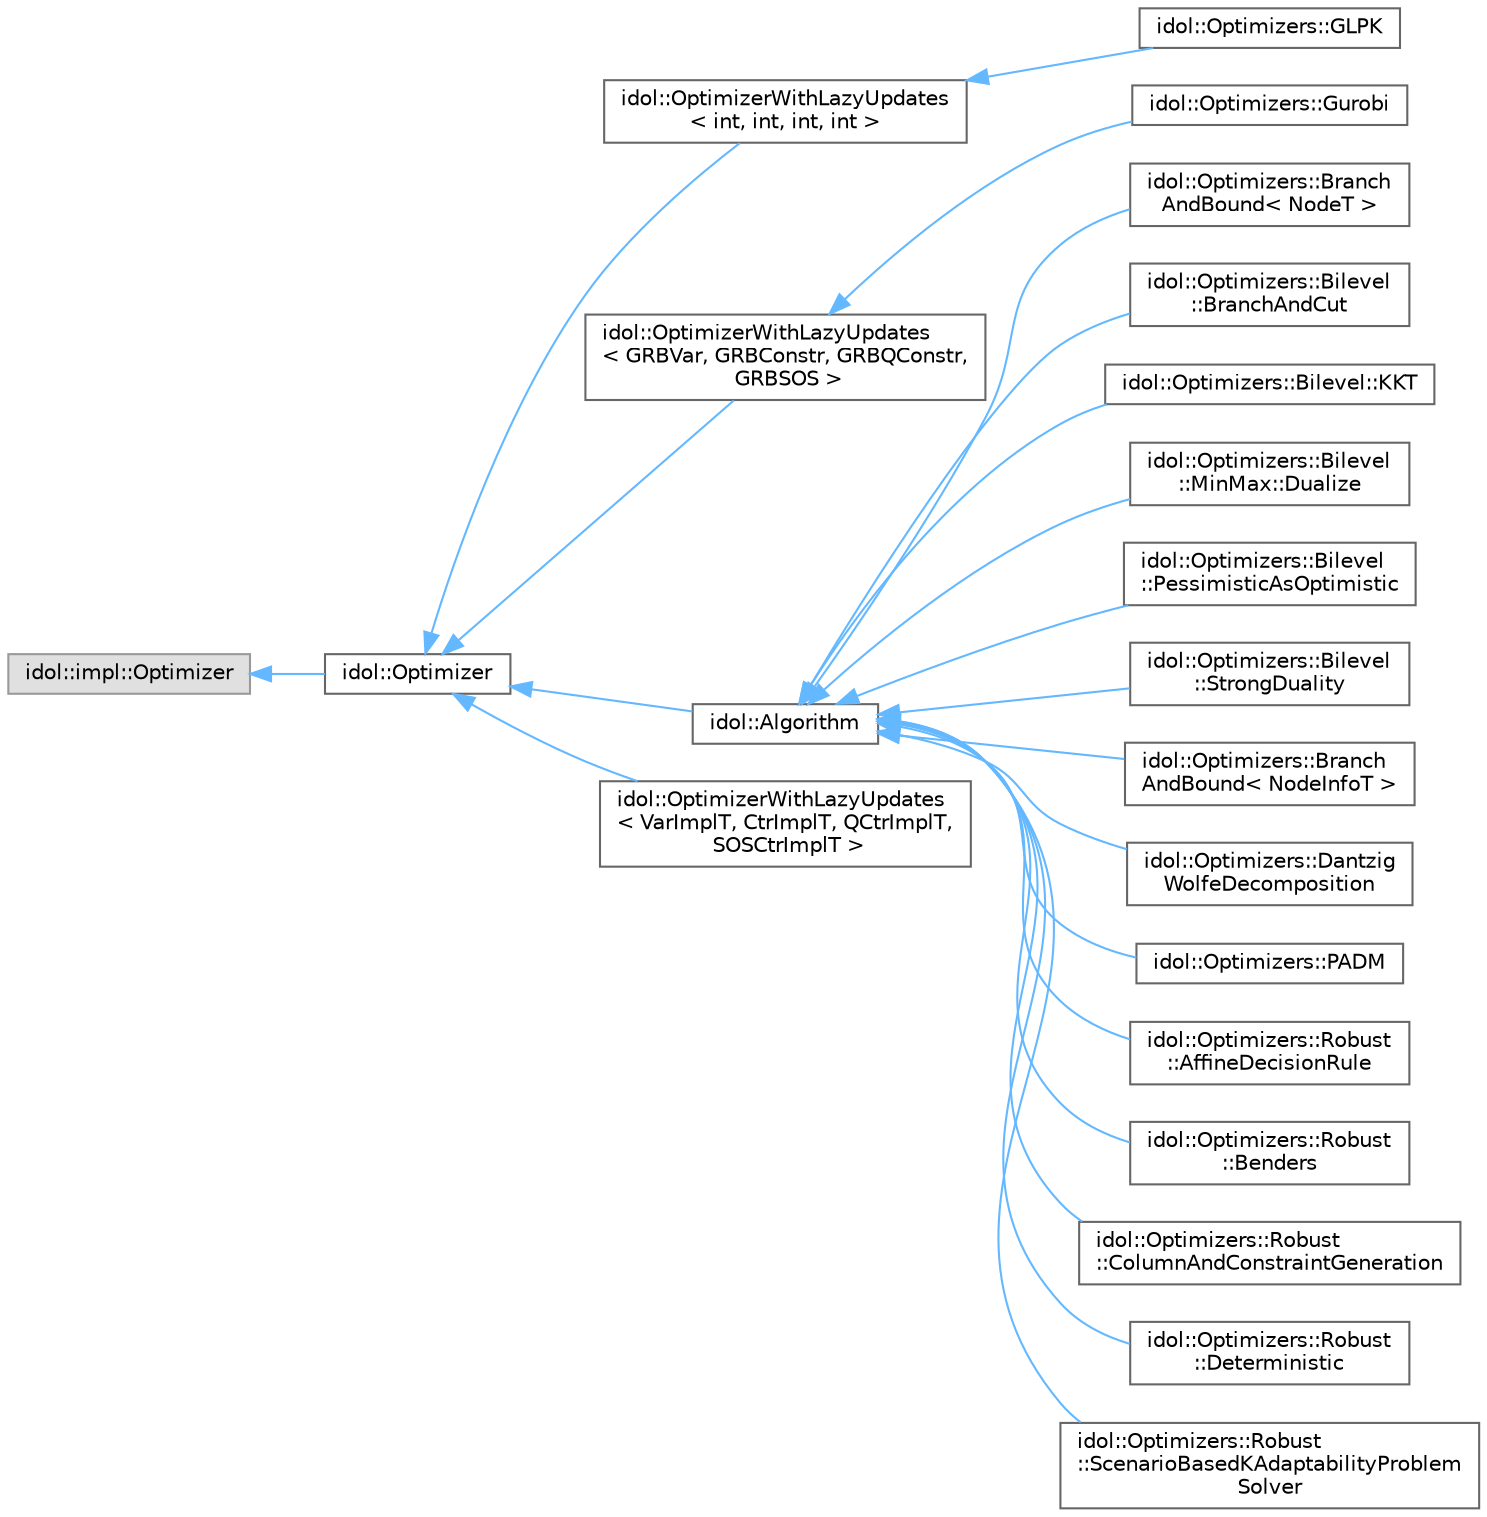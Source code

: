 digraph "Graphical Class Hierarchy"
{
 // LATEX_PDF_SIZE
  bgcolor="transparent";
  edge [fontname=Helvetica,fontsize=10,labelfontname=Helvetica,labelfontsize=10];
  node [fontname=Helvetica,fontsize=10,shape=box,height=0.2,width=0.4];
  rankdir="LR";
  Node0 [id="Node000000",label="idol::impl::Optimizer",height=0.2,width=0.4,color="grey60", fillcolor="#E0E0E0", style="filled",tooltip=" "];
  Node0 -> Node1 [id="edge65_Node000000_Node000001",dir="back",color="steelblue1",style="solid",tooltip=" "];
  Node1 [id="Node000001",label="idol::Optimizer",height=0.2,width=0.4,color="grey40", fillcolor="white", style="filled",URL="$classidol_1_1Optimizer.html",tooltip=" "];
  Node1 -> Node2 [id="edge66_Node000001_Node000002",dir="back",color="steelblue1",style="solid",tooltip=" "];
  Node2 [id="Node000002",label="idol::OptimizerWithLazyUpdates\l\< int, int, int, int \>",height=0.2,width=0.4,color="grey40", fillcolor="white", style="filled",URL="$classidol_1_1OptimizerWithLazyUpdates.html",tooltip=" "];
  Node2 -> Node3 [id="edge67_Node000002_Node000003",dir="back",color="steelblue1",style="solid",tooltip=" "];
  Node3 [id="Node000003",label="idol::Optimizers::GLPK",height=0.2,width=0.4,color="grey40", fillcolor="white", style="filled",URL="$classidol_1_1Optimizers_1_1GLPK.html",tooltip=" "];
  Node1 -> Node4 [id="edge68_Node000001_Node000004",dir="back",color="steelblue1",style="solid",tooltip=" "];
  Node4 [id="Node000004",label="idol::OptimizerWithLazyUpdates\l\< GRBVar, GRBConstr, GRBQConstr,\l GRBSOS \>",height=0.2,width=0.4,color="grey40", fillcolor="white", style="filled",URL="$classidol_1_1OptimizerWithLazyUpdates.html",tooltip=" "];
  Node4 -> Node5 [id="edge69_Node000004_Node000005",dir="back",color="steelblue1",style="solid",tooltip=" "];
  Node5 [id="Node000005",label="idol::Optimizers::Gurobi",height=0.2,width=0.4,color="grey40", fillcolor="white", style="filled",URL="$classidol_1_1Optimizers_1_1Gurobi.html",tooltip=" "];
  Node1 -> Node6 [id="edge70_Node000001_Node000006",dir="back",color="steelblue1",style="solid",tooltip=" "];
  Node6 [id="Node000006",label="idol::Algorithm",height=0.2,width=0.4,color="grey40", fillcolor="white", style="filled",URL="$classidol_1_1Algorithm.html",tooltip=" "];
  Node6 -> Node7 [id="edge71_Node000006_Node000007",dir="back",color="steelblue1",style="solid",tooltip=" "];
  Node7 [id="Node000007",label="idol::Optimizers::Branch\lAndBound\< NodeT \>",height=0.2,width=0.4,color="grey40", fillcolor="white", style="filled",URL="$classidol_1_1Optimizers_1_1BranchAndBound.html",tooltip=" "];
  Node6 -> Node8 [id="edge72_Node000006_Node000008",dir="back",color="steelblue1",style="solid",tooltip=" "];
  Node8 [id="Node000008",label="idol::Optimizers::Bilevel\l::BranchAndCut",height=0.2,width=0.4,color="grey40", fillcolor="white", style="filled",URL="$classidol_1_1Optimizers_1_1Bilevel_1_1BranchAndCut.html",tooltip=" "];
  Node6 -> Node9 [id="edge73_Node000006_Node000009",dir="back",color="steelblue1",style="solid",tooltip=" "];
  Node9 [id="Node000009",label="idol::Optimizers::Bilevel::KKT",height=0.2,width=0.4,color="grey40", fillcolor="white", style="filled",URL="$classidol_1_1Optimizers_1_1Bilevel_1_1KKT.html",tooltip=" "];
  Node6 -> Node10 [id="edge74_Node000006_Node000010",dir="back",color="steelblue1",style="solid",tooltip=" "];
  Node10 [id="Node000010",label="idol::Optimizers::Bilevel\l::MinMax::Dualize",height=0.2,width=0.4,color="grey40", fillcolor="white", style="filled",URL="$classidol_1_1Optimizers_1_1Bilevel_1_1MinMax_1_1Dualize.html",tooltip=" "];
  Node6 -> Node11 [id="edge75_Node000006_Node000011",dir="back",color="steelblue1",style="solid",tooltip=" "];
  Node11 [id="Node000011",label="idol::Optimizers::Bilevel\l::PessimisticAsOptimistic",height=0.2,width=0.4,color="grey40", fillcolor="white", style="filled",URL="$classidol_1_1Optimizers_1_1Bilevel_1_1PessimisticAsOptimistic.html",tooltip=" "];
  Node6 -> Node12 [id="edge76_Node000006_Node000012",dir="back",color="steelblue1",style="solid",tooltip=" "];
  Node12 [id="Node000012",label="idol::Optimizers::Bilevel\l::StrongDuality",height=0.2,width=0.4,color="grey40", fillcolor="white", style="filled",URL="$classidol_1_1Optimizers_1_1Bilevel_1_1StrongDuality.html",tooltip=" "];
  Node6 -> Node13 [id="edge77_Node000006_Node000013",dir="back",color="steelblue1",style="solid",tooltip=" "];
  Node13 [id="Node000013",label="idol::Optimizers::Branch\lAndBound\< NodeInfoT \>",height=0.2,width=0.4,color="grey40", fillcolor="white", style="filled",URL="$classidol_1_1Optimizers_1_1BranchAndBound.html",tooltip=" "];
  Node6 -> Node14 [id="edge78_Node000006_Node000014",dir="back",color="steelblue1",style="solid",tooltip=" "];
  Node14 [id="Node000014",label="idol::Optimizers::Dantzig\lWolfeDecomposition",height=0.2,width=0.4,color="grey40", fillcolor="white", style="filled",URL="$classidol_1_1Optimizers_1_1DantzigWolfeDecomposition.html",tooltip=" "];
  Node6 -> Node15 [id="edge79_Node000006_Node000015",dir="back",color="steelblue1",style="solid",tooltip=" "];
  Node15 [id="Node000015",label="idol::Optimizers::PADM",height=0.2,width=0.4,color="grey40", fillcolor="white", style="filled",URL="$classidol_1_1Optimizers_1_1PADM.html",tooltip=" "];
  Node6 -> Node16 [id="edge80_Node000006_Node000016",dir="back",color="steelblue1",style="solid",tooltip=" "];
  Node16 [id="Node000016",label="idol::Optimizers::Robust\l::AffineDecisionRule",height=0.2,width=0.4,color="grey40", fillcolor="white", style="filled",URL="$classidol_1_1Optimizers_1_1Robust_1_1AffineDecisionRule.html",tooltip=" "];
  Node6 -> Node17 [id="edge81_Node000006_Node000017",dir="back",color="steelblue1",style="solid",tooltip=" "];
  Node17 [id="Node000017",label="idol::Optimizers::Robust\l::Benders",height=0.2,width=0.4,color="grey40", fillcolor="white", style="filled",URL="$classidol_1_1Optimizers_1_1Robust_1_1Benders.html",tooltip=" "];
  Node6 -> Node18 [id="edge82_Node000006_Node000018",dir="back",color="steelblue1",style="solid",tooltip=" "];
  Node18 [id="Node000018",label="idol::Optimizers::Robust\l::ColumnAndConstraintGeneration",height=0.2,width=0.4,color="grey40", fillcolor="white", style="filled",URL="$classidol_1_1Optimizers_1_1Robust_1_1ColumnAndConstraintGeneration.html",tooltip=" "];
  Node6 -> Node19 [id="edge83_Node000006_Node000019",dir="back",color="steelblue1",style="solid",tooltip=" "];
  Node19 [id="Node000019",label="idol::Optimizers::Robust\l::Deterministic",height=0.2,width=0.4,color="grey40", fillcolor="white", style="filled",URL="$classidol_1_1Optimizers_1_1Robust_1_1Deterministic.html",tooltip=" "];
  Node6 -> Node20 [id="edge84_Node000006_Node000020",dir="back",color="steelblue1",style="solid",tooltip=" "];
  Node20 [id="Node000020",label="idol::Optimizers::Robust\l::ScenarioBasedKAdaptabilityProblem\lSolver",height=0.2,width=0.4,color="grey40", fillcolor="white", style="filled",URL="$classidol_1_1Optimizers_1_1Robust_1_1ScenarioBasedKAdaptabilityProblemSolver.html",tooltip=" "];
  Node1 -> Node21 [id="edge85_Node000001_Node000021",dir="back",color="steelblue1",style="solid",tooltip=" "];
  Node21 [id="Node000021",label="idol::OptimizerWithLazyUpdates\l\< VarImplT, CtrImplT, QCtrImplT,\l SOSCtrImplT \>",height=0.2,width=0.4,color="grey40", fillcolor="white", style="filled",URL="$classidol_1_1OptimizerWithLazyUpdates.html",tooltip=" "];
}
